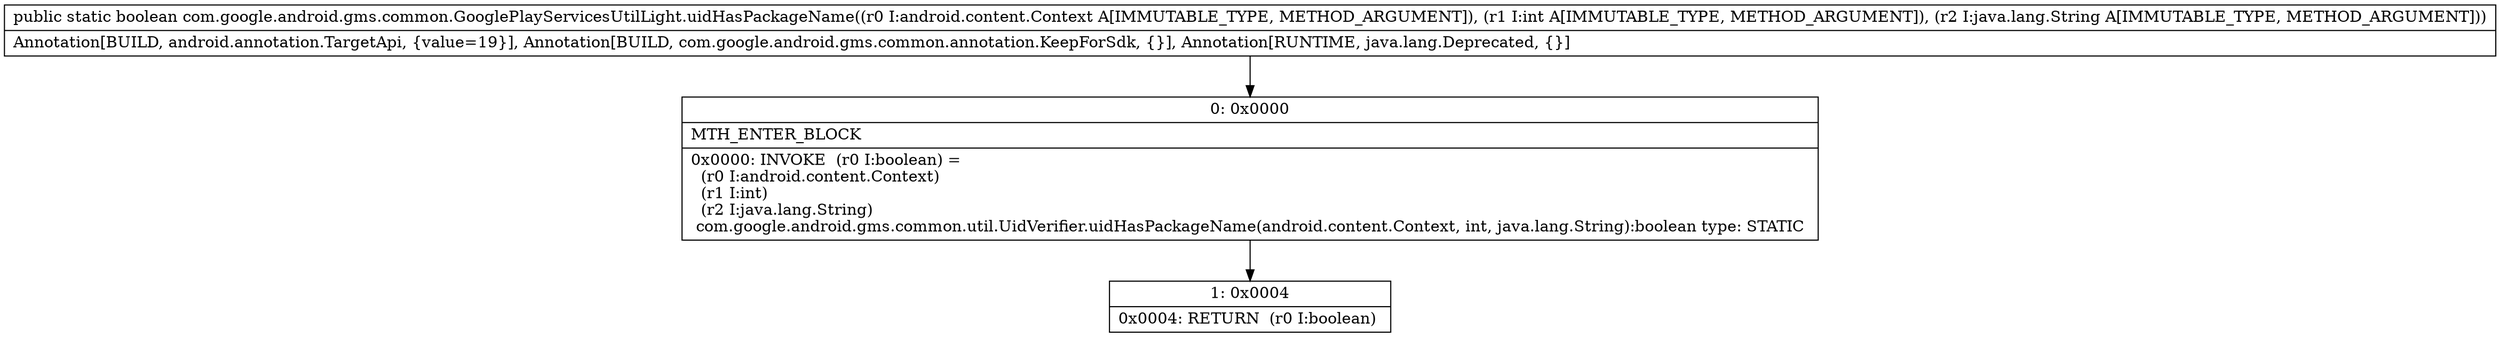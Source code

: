 digraph "CFG forcom.google.android.gms.common.GooglePlayServicesUtilLight.uidHasPackageName(Landroid\/content\/Context;ILjava\/lang\/String;)Z" {
Node_0 [shape=record,label="{0\:\ 0x0000|MTH_ENTER_BLOCK\l|0x0000: INVOKE  (r0 I:boolean) = \l  (r0 I:android.content.Context)\l  (r1 I:int)\l  (r2 I:java.lang.String)\l com.google.android.gms.common.util.UidVerifier.uidHasPackageName(android.content.Context, int, java.lang.String):boolean type: STATIC \l}"];
Node_1 [shape=record,label="{1\:\ 0x0004|0x0004: RETURN  (r0 I:boolean) \l}"];
MethodNode[shape=record,label="{public static boolean com.google.android.gms.common.GooglePlayServicesUtilLight.uidHasPackageName((r0 I:android.content.Context A[IMMUTABLE_TYPE, METHOD_ARGUMENT]), (r1 I:int A[IMMUTABLE_TYPE, METHOD_ARGUMENT]), (r2 I:java.lang.String A[IMMUTABLE_TYPE, METHOD_ARGUMENT]))  | Annotation[BUILD, android.annotation.TargetApi, \{value=19\}], Annotation[BUILD, com.google.android.gms.common.annotation.KeepForSdk, \{\}], Annotation[RUNTIME, java.lang.Deprecated, \{\}]\l}"];
MethodNode -> Node_0;
Node_0 -> Node_1;
}

